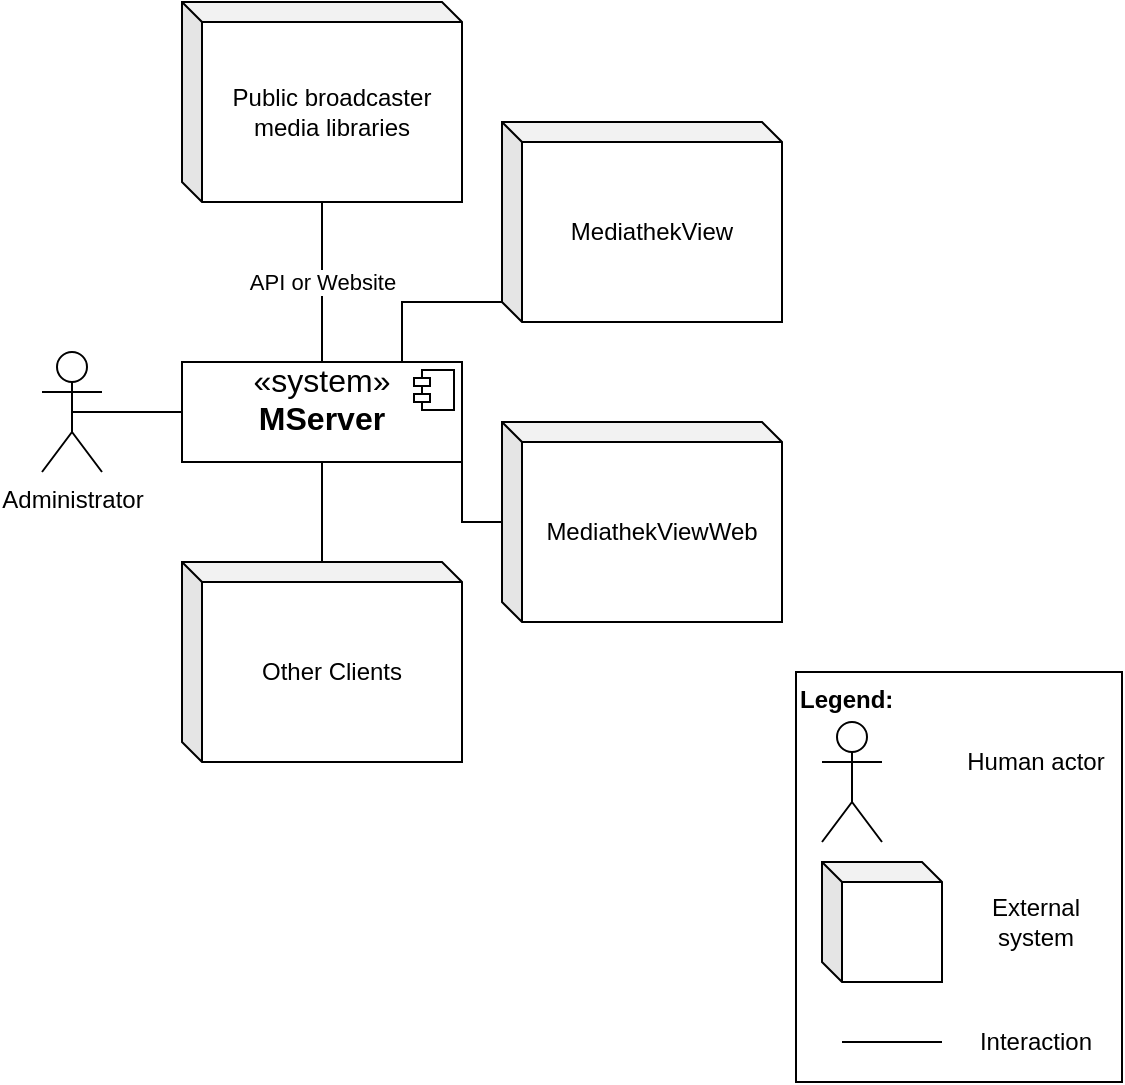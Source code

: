 <mxfile version="14.4.9" type="device"><diagram name="Page-1" id="b5b7bab2-c9e2-2cf4-8b2a-24fd1a2a6d21"><mxGraphModel dx="1422" dy="804" grid="1" gridSize="10" guides="1" tooltips="1" connect="1" arrows="1" fold="1" page="1" pageScale="1" pageWidth="827" pageHeight="1169" background="#ffffff" math="0" shadow="0"><root><mxCell id="0"/><mxCell id="1" parent="0"/><mxCell id="lIT9TEDQmPkkT8YeE0In-34" value="&lt;b&gt;Legend:&lt;/b&gt;" style="rounded=0;whiteSpace=wrap;html=1;align=left;verticalAlign=top;" vertex="1" parent="1"><mxGeometry x="827" y="555" width="163" height="205" as="geometry"/></mxCell><mxCell id="lIT9TEDQmPkkT8YeE0In-1" value="&lt;div style=&quot;font-size: 16px&quot; align=&quot;center&quot;&gt;&lt;font style=&quot;font-size: 16px&quot;&gt;«system»&lt;br&gt;&lt;b&gt;MServer&lt;/b&gt;&lt;/font&gt;&lt;/div&gt;" style="align=center;overflow=fill;html=1;dropTarget=0;" vertex="1" parent="1"><mxGeometry x="520" y="400" width="140" height="50" as="geometry"/></mxCell><mxCell id="lIT9TEDQmPkkT8YeE0In-2" value="" style="shape=component;jettyWidth=8;jettyHeight=4;" vertex="1" parent="lIT9TEDQmPkkT8YeE0In-1"><mxGeometry x="1" width="20" height="20" relative="1" as="geometry"><mxPoint x="-24" y="4" as="offset"/></mxGeometry></mxCell><mxCell id="lIT9TEDQmPkkT8YeE0In-7" style="edgeStyle=orthogonalEdgeStyle;rounded=0;orthogonalLoop=1;jettySize=auto;html=1;exitX=0.5;exitY=0.5;exitDx=0;exitDy=0;exitPerimeter=0;entryX=0;entryY=0.5;entryDx=0;entryDy=0;endArrow=none;endFill=0;" edge="1" parent="1" source="lIT9TEDQmPkkT8YeE0In-5" target="lIT9TEDQmPkkT8YeE0In-1"><mxGeometry relative="1" as="geometry"/></mxCell><mxCell id="lIT9TEDQmPkkT8YeE0In-5" value="&lt;div&gt;Administrator&lt;/div&gt;" style="shape=umlActor;verticalLabelPosition=bottom;verticalAlign=top;html=1;" vertex="1" parent="1"><mxGeometry x="450" y="395" width="30" height="60" as="geometry"/></mxCell><mxCell id="lIT9TEDQmPkkT8YeE0In-16" value="API or Website" style="edgeStyle=orthogonalEdgeStyle;rounded=0;orthogonalLoop=1;jettySize=auto;html=1;endArrow=none;endFill=0;" edge="1" parent="1" source="lIT9TEDQmPkkT8YeE0In-12" target="lIT9TEDQmPkkT8YeE0In-1"><mxGeometry relative="1" as="geometry"/></mxCell><mxCell id="lIT9TEDQmPkkT8YeE0In-12" value="Public broadcaster media libraries" style="shape=cube;whiteSpace=wrap;html=1;boundedLbl=1;backgroundOutline=1;darkOpacity=0.05;darkOpacity2=0.1;size=10;" vertex="1" parent="1"><mxGeometry x="520" y="220" width="140" height="100" as="geometry"/></mxCell><mxCell id="lIT9TEDQmPkkT8YeE0In-23" style="edgeStyle=orthogonalEdgeStyle;rounded=0;orthogonalLoop=1;jettySize=auto;html=1;endArrow=none;endFill=0;" edge="1" parent="1" source="lIT9TEDQmPkkT8YeE0In-13" target="lIT9TEDQmPkkT8YeE0In-1"><mxGeometry relative="1" as="geometry"><Array as="points"><mxPoint x="630" y="370"/></Array></mxGeometry></mxCell><mxCell id="lIT9TEDQmPkkT8YeE0In-13" value="MediathekView" style="shape=cube;whiteSpace=wrap;html=1;boundedLbl=1;backgroundOutline=1;darkOpacity=0.05;darkOpacity2=0.1;size=10;" vertex="1" parent="1"><mxGeometry x="680" y="280" width="140" height="100" as="geometry"/></mxCell><mxCell id="lIT9TEDQmPkkT8YeE0In-21" style="edgeStyle=orthogonalEdgeStyle;rounded=0;orthogonalLoop=1;jettySize=auto;html=1;endArrow=none;endFill=0;" edge="1" parent="1" source="lIT9TEDQmPkkT8YeE0In-14" target="lIT9TEDQmPkkT8YeE0In-1"><mxGeometry relative="1" as="geometry"/></mxCell><mxCell id="lIT9TEDQmPkkT8YeE0In-14" value="MediathekViewWeb" style="shape=cube;whiteSpace=wrap;html=1;boundedLbl=1;backgroundOutline=1;darkOpacity=0.05;darkOpacity2=0.1;size=10;" vertex="1" parent="1"><mxGeometry x="680" y="430" width="140" height="100" as="geometry"/></mxCell><mxCell id="lIT9TEDQmPkkT8YeE0In-20" style="edgeStyle=orthogonalEdgeStyle;rounded=0;orthogonalLoop=1;jettySize=auto;html=1;endArrow=none;endFill=0;" edge="1" parent="1" source="lIT9TEDQmPkkT8YeE0In-15" target="lIT9TEDQmPkkT8YeE0In-1"><mxGeometry relative="1" as="geometry"/></mxCell><mxCell id="lIT9TEDQmPkkT8YeE0In-15" value="Other Clients" style="shape=cube;whiteSpace=wrap;html=1;boundedLbl=1;backgroundOutline=1;darkOpacity=0.05;darkOpacity2=0.1;size=10;" vertex="1" parent="1"><mxGeometry x="520" y="500" width="140" height="100" as="geometry"/></mxCell><mxCell id="lIT9TEDQmPkkT8YeE0In-25" value="" style="shape=umlActor;verticalLabelPosition=bottom;verticalAlign=top;html=1;" vertex="1" parent="1"><mxGeometry x="840" y="580" width="30" height="60" as="geometry"/></mxCell><mxCell id="lIT9TEDQmPkkT8YeE0In-26" value="Human actor" style="text;html=1;strokeColor=none;fillColor=none;align=center;verticalAlign=middle;whiteSpace=wrap;rounded=0;" vertex="1" parent="1"><mxGeometry x="907" y="590" width="80" height="20" as="geometry"/></mxCell><mxCell id="lIT9TEDQmPkkT8YeE0In-27" value="" style="shape=cube;whiteSpace=wrap;html=1;boundedLbl=1;backgroundOutline=1;darkOpacity=0.05;darkOpacity2=0.1;size=10;" vertex="1" parent="1"><mxGeometry x="840" y="650" width="60" height="60" as="geometry"/></mxCell><mxCell id="lIT9TEDQmPkkT8YeE0In-28" value="External system" style="text;html=1;strokeColor=none;fillColor=none;align=center;verticalAlign=middle;whiteSpace=wrap;rounded=0;" vertex="1" parent="1"><mxGeometry x="907" y="670" width="80" height="20" as="geometry"/></mxCell><mxCell id="lIT9TEDQmPkkT8YeE0In-31" style="edgeStyle=orthogonalEdgeStyle;rounded=0;orthogonalLoop=1;jettySize=auto;html=1;endArrow=none;endFill=0;" edge="1" parent="1"><mxGeometry relative="1" as="geometry"><mxPoint x="900" y="740" as="sourcePoint"/><mxPoint x="850" y="740" as="targetPoint"/><Array as="points"><mxPoint x="850" y="740"/></Array></mxGeometry></mxCell><mxCell id="lIT9TEDQmPkkT8YeE0In-32" value="Interaction" style="text;html=1;strokeColor=none;fillColor=none;align=center;verticalAlign=middle;whiteSpace=wrap;rounded=0;" vertex="1" parent="1"><mxGeometry x="907" y="730" width="80" height="20" as="geometry"/></mxCell></root></mxGraphModel></diagram></mxfile>
